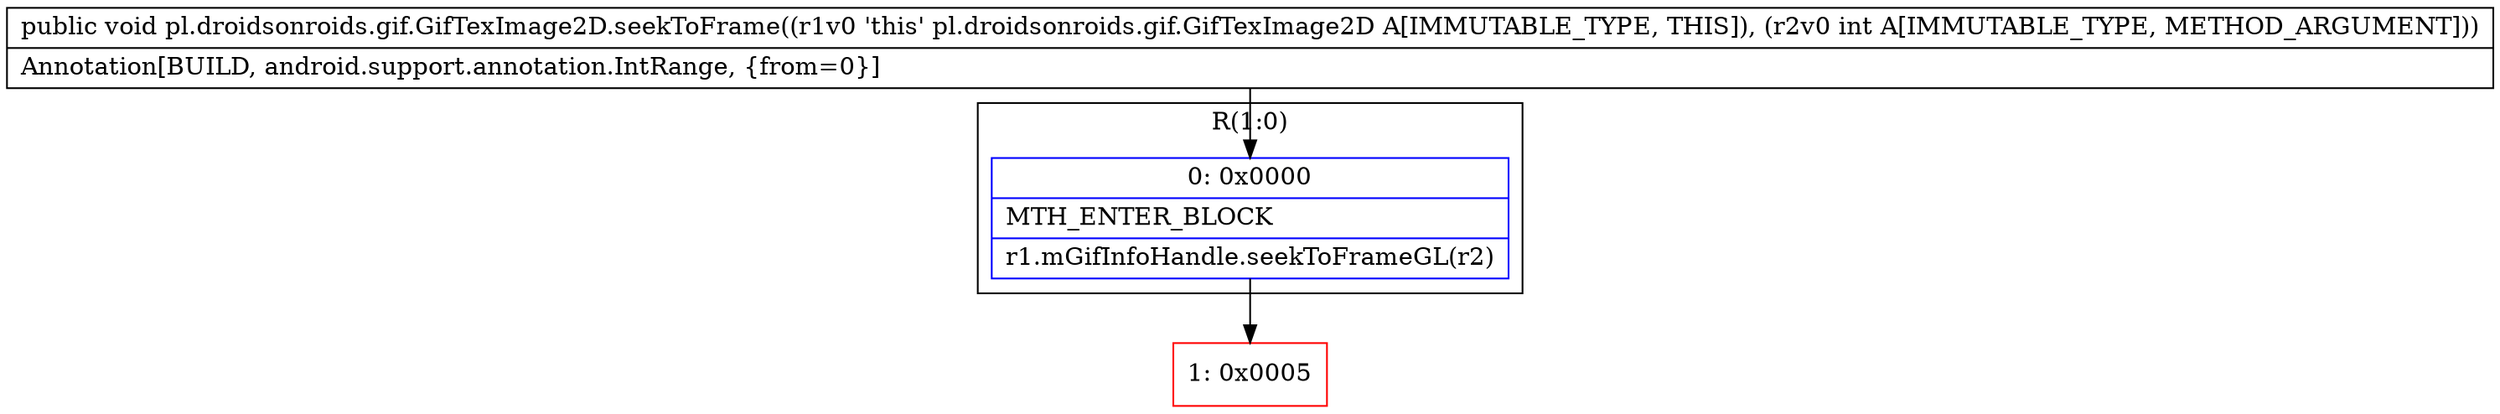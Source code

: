 digraph "CFG forpl.droidsonroids.gif.GifTexImage2D.seekToFrame(I)V" {
subgraph cluster_Region_1532068111 {
label = "R(1:0)";
node [shape=record,color=blue];
Node_0 [shape=record,label="{0\:\ 0x0000|MTH_ENTER_BLOCK\l|r1.mGifInfoHandle.seekToFrameGL(r2)\l}"];
}
Node_1 [shape=record,color=red,label="{1\:\ 0x0005}"];
MethodNode[shape=record,label="{public void pl.droidsonroids.gif.GifTexImage2D.seekToFrame((r1v0 'this' pl.droidsonroids.gif.GifTexImage2D A[IMMUTABLE_TYPE, THIS]), (r2v0 int A[IMMUTABLE_TYPE, METHOD_ARGUMENT]))  | Annotation[BUILD, android.support.annotation.IntRange, \{from=0\}]\l}"];
MethodNode -> Node_0;
Node_0 -> Node_1;
}

